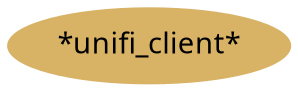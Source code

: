 # http:

digraph G {
  graph [fontname = "Handlee"];
  node [fontname = "Handlee"];
  edge [fontname = "Handlee"];

  bgcolor=transparent;

  subgraph unifi_client {
    style=filled;
    color=lightgrey;
    style="dotted"
    node [style=filled,color="#d8b365"];
    unifi_client [label="*unifi_client*"];
    fontsize = 20;
  }

  subgraph respondd {
    node [style=filled,color="#f5f5f5"];
    style="dotted"
  }
  subgraph respondd_client {
  }
}
